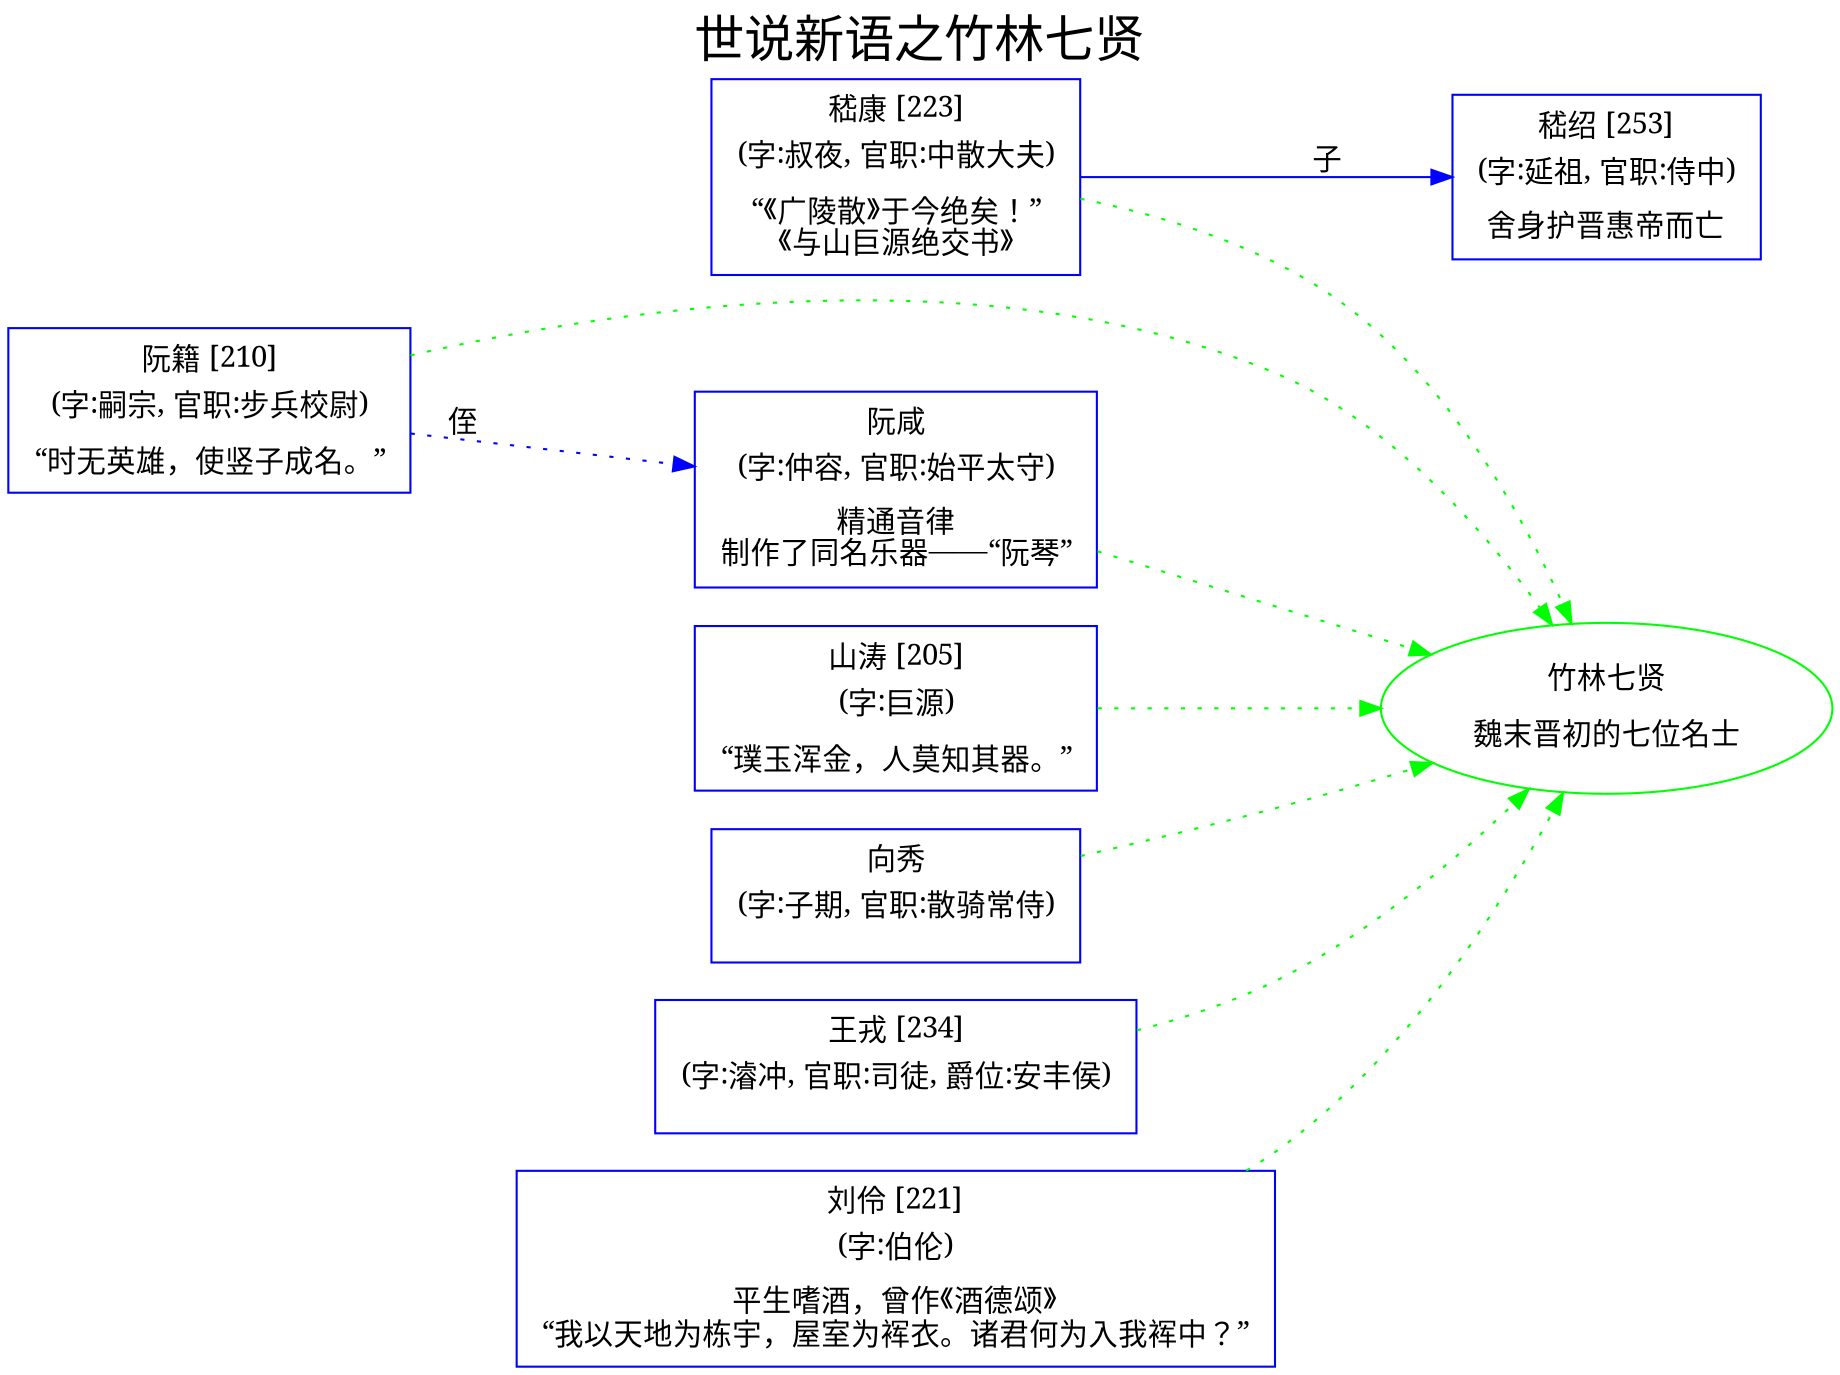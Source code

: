 
digraph 世说新语之竹林七贤
{
	rankdir = "LR";
	ranksep = 0.5;
	label = "世说新语之竹林七贤";
	labelloc = "t";
	fontsize = "24";
	fontname = "SimHei";

	graph [style="filled", color="lightgrey"];
	node [fontname="SimSun"];
	edge [fontname="SimSun"];

	嵇康 [shape="box", color="blue", label=<<table border="0" cellborder="0"><tr><td>嵇康 [223]</td></tr><tr><td>(字:叔夜, 官职:中散大夫)</td></tr><tr><td></td></tr><tr><td>“《广陵散》于今绝矣！”<br/>《与山巨源绝交书》<br/></td></tr></table>>];
	嵇绍 [shape="box", color="blue", label=<<table border="0" cellborder="0"><tr><td>嵇绍 [253]</td></tr><tr><td>(字:延祖, 官职:侍中)</td></tr><tr><td></td></tr><tr><td>舍身护晋惠帝而亡<br/></td></tr></table>>];
	竹林七贤 [shape="ellipse", color="green", label=<<table border="0" cellborder="0"><tr><td>竹林七贤</td></tr><tr><td></td></tr><tr><td>魏末晋初的七位名士<br/></td></tr></table>>];
	阮籍 [shape="box", color="blue", label=<<table border="0" cellborder="0"><tr><td>阮籍 [210]</td></tr><tr><td>(字:嗣宗, 官职:步兵校尉)</td></tr><tr><td></td></tr><tr><td>“时无英雄，使竖子成名。”<br/></td></tr></table>>];
	山涛 [shape="box", color="blue", label=<<table border="0" cellborder="0"><tr><td>山涛 [205]</td></tr><tr><td>(字:巨源)</td></tr><tr><td></td></tr><tr><td>“璞玉浑金，人莫知其器。”<br/></td></tr></table>>];
	向秀 [shape="box", color="blue", label=<<table border="0" cellborder="0"><tr><td>向秀</td></tr><tr><td>(字:子期, 官职:散骑常侍)</td></tr><tr><td></td></tr><tr><td></td></tr></table>>];
	王戎 [shape="box", color="blue", label=<<table border="0" cellborder="0"><tr><td>王戎 [234]</td></tr><tr><td>(字:濬冲, 官职:司徒, 爵位:安丰侯)</td></tr><tr><td></td></tr><tr><td></td></tr></table>>];
	刘伶 [shape="box", color="blue", label=<<table border="0" cellborder="0"><tr><td>刘伶 [221]</td></tr><tr><td>(字:伯伦)</td></tr><tr><td></td></tr><tr><td>平生嗜酒，曾作《酒德颂》<br/>“我以天地为栋宇，屋室为裈衣。诸君何为入我裈中？”<br/></td></tr></table>>];
	阮咸 [shape="box", color="blue", label=<<table border="0" cellborder="0"><tr><td>阮咸</td></tr><tr><td>(字:仲容, 官职:始平太守)</td></tr><tr><td></td></tr><tr><td>精通音律<br/>制作了同名乐器——“阮琴”<br/></td></tr></table>>];

	阮籍 -> 阮咸 [label="侄", style=dotted, color="blue"];
	嵇康 -> 嵇绍 [label="子", style=solid, color="blue"];
	嵇康 -> 竹林七贤 [label="", style=dotted, color="green"];
	阮籍 -> 竹林七贤 [label="", style=dotted, color="green"];
	山涛 -> 竹林七贤 [label="", style=dotted, color="green"];
	向秀 -> 竹林七贤 [label="", style=dotted, color="green"];
	王戎 -> 竹林七贤 [label="", style=dotted, color="green"];
	刘伶 -> 竹林七贤 [label="", style=dotted, color="green"];
	阮咸 -> 竹林七贤 [label="", style=dotted, color="green"];


}
